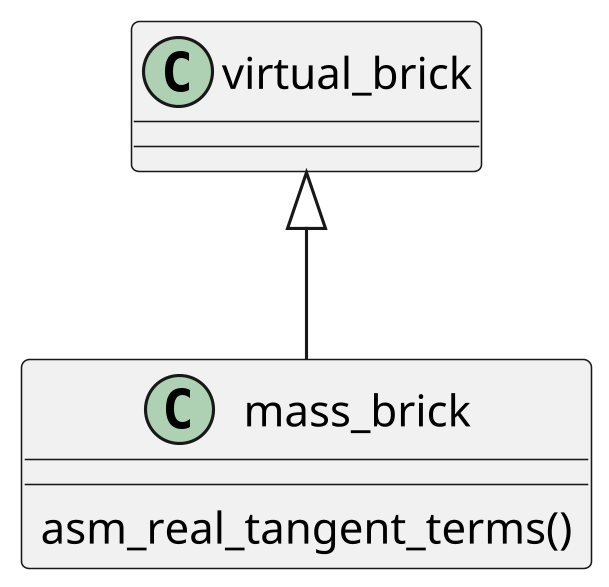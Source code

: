 @startuml{MassBrick.png}

skinparam dpi 300
class "mass_brick" as mass_brick {
    asm_real_tangent_terms()
}
virtual_brick <|-- mass_brick
@enduml
